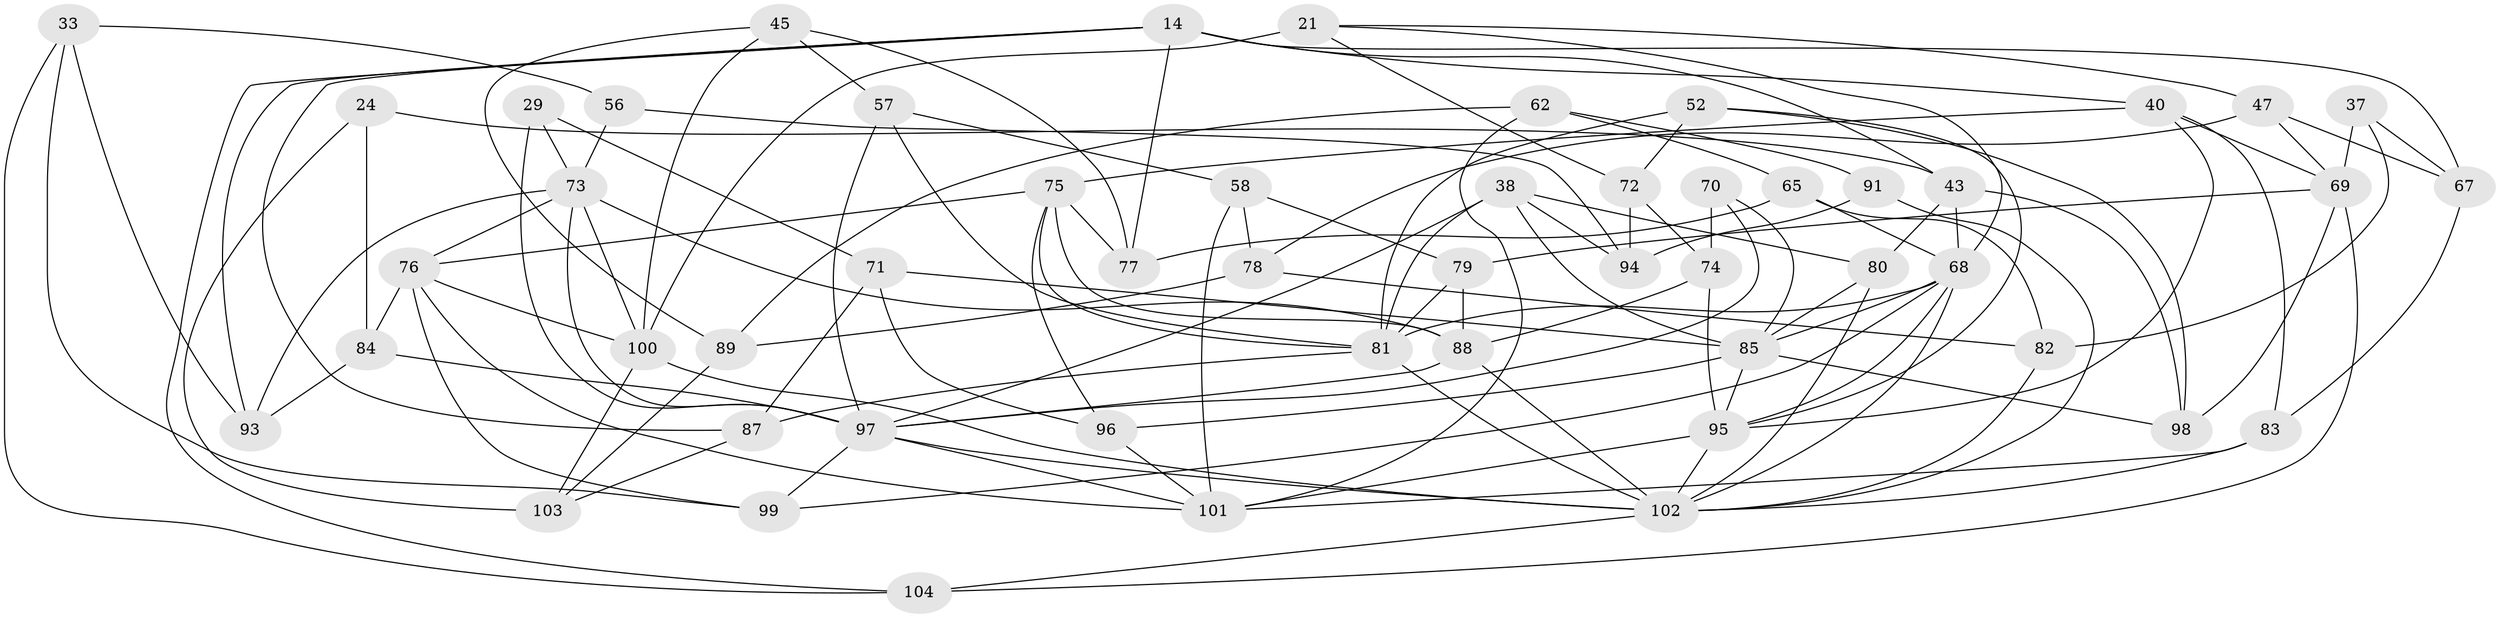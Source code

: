 // original degree distribution, {4: 1.0}
// Generated by graph-tools (version 1.1) at 2025/56/03/09/25 04:56:13]
// undirected, 52 vertices, 126 edges
graph export_dot {
graph [start="1"]
  node [color=gray90,style=filled];
  14 [super="+11"];
  21 [super="+18"];
  24;
  29 [super="+27"];
  33 [super="+22"];
  37;
  38 [super="+17"];
  40 [super="+32"];
  43 [super="+8"];
  45;
  47;
  52;
  56;
  57;
  58;
  62;
  65;
  67;
  68 [super="+66"];
  69 [super="+13"];
  70;
  71;
  72;
  73 [super="+16+59"];
  74 [super="+46"];
  75 [super="+60"];
  76 [super="+44"];
  77;
  78;
  79 [super="+50"];
  80;
  81 [super="+26+49+34+61"];
  82;
  83;
  84;
  85 [super="+54"];
  87;
  88 [super="+23+51"];
  89;
  91;
  93;
  94 [super="+3"];
  95 [super="+92"];
  96;
  97 [super="+12+31+55+86"];
  98;
  99;
  100 [super="+90+48"];
  101 [super="+35"];
  102 [super="+64"];
  103;
  104 [super="+53"];
  14 -- 93;
  14 -- 40 [weight=2];
  14 -- 87;
  14 -- 67;
  14 -- 104;
  14 -- 43;
  14 -- 77;
  21 -- 72;
  21 -- 68;
  21 -- 47;
  21 -- 100 [weight=3];
  24 -- 43 [weight=2];
  24 -- 103;
  24 -- 84;
  29 -- 71;
  29 -- 73 [weight=4];
  29 -- 97;
  33 -- 56 [weight=2];
  33 -- 99;
  33 -- 104 [weight=2];
  33 -- 93;
  37 -- 82;
  37 -- 67;
  37 -- 69 [weight=2];
  38 -- 94 [weight=2];
  38 -- 80;
  38 -- 97 [weight=2];
  38 -- 81 [weight=2];
  38 -- 85;
  40 -- 69;
  40 -- 83;
  40 -- 75;
  40 -- 95;
  43 -- 98;
  43 -- 80;
  43 -- 68;
  45 -- 57;
  45 -- 89;
  45 -- 77;
  45 -- 100;
  47 -- 78;
  47 -- 67;
  47 -- 69;
  52 -- 72;
  52 -- 98;
  52 -- 81;
  52 -- 95;
  56 -- 94;
  56 -- 73;
  57 -- 81;
  57 -- 58;
  57 -- 97;
  58 -- 79;
  58 -- 78;
  58 -- 101;
  62 -- 65;
  62 -- 89;
  62 -- 91;
  62 -- 101;
  65 -- 82;
  65 -- 77;
  65 -- 68;
  67 -- 83;
  68 -- 81 [weight=2];
  68 -- 99;
  68 -- 102;
  68 -- 95;
  68 -- 85 [weight=2];
  69 -- 98;
  69 -- 104 [weight=2];
  69 -- 79;
  70 -- 74 [weight=2];
  70 -- 97;
  70 -- 85;
  71 -- 87;
  71 -- 96;
  71 -- 85;
  72 -- 94;
  72 -- 74;
  73 -- 97 [weight=3];
  73 -- 93;
  73 -- 88;
  73 -- 76;
  73 -- 100;
  74 -- 88;
  74 -- 95 [weight=2];
  75 -- 81 [weight=2];
  75 -- 96;
  75 -- 88 [weight=2];
  75 -- 77;
  75 -- 76;
  76 -- 100;
  76 -- 99;
  76 -- 101;
  76 -- 84;
  78 -- 89;
  78 -- 82;
  79 -- 81 [weight=2];
  79 -- 88 [weight=2];
  80 -- 85;
  80 -- 102;
  81 -- 87;
  81 -- 102;
  82 -- 102;
  83 -- 101;
  83 -- 102;
  84 -- 93;
  84 -- 97;
  85 -- 96;
  85 -- 95 [weight=2];
  85 -- 98;
  87 -- 103;
  88 -- 97;
  88 -- 102;
  89 -- 103;
  91 -- 94 [weight=2];
  91 -- 102;
  95 -- 101;
  95 -- 102 [weight=2];
  96 -- 101;
  97 -- 99;
  97 -- 102;
  97 -- 101 [weight=2];
  100 -- 102 [weight=3];
  100 -- 103;
  102 -- 104;
}
